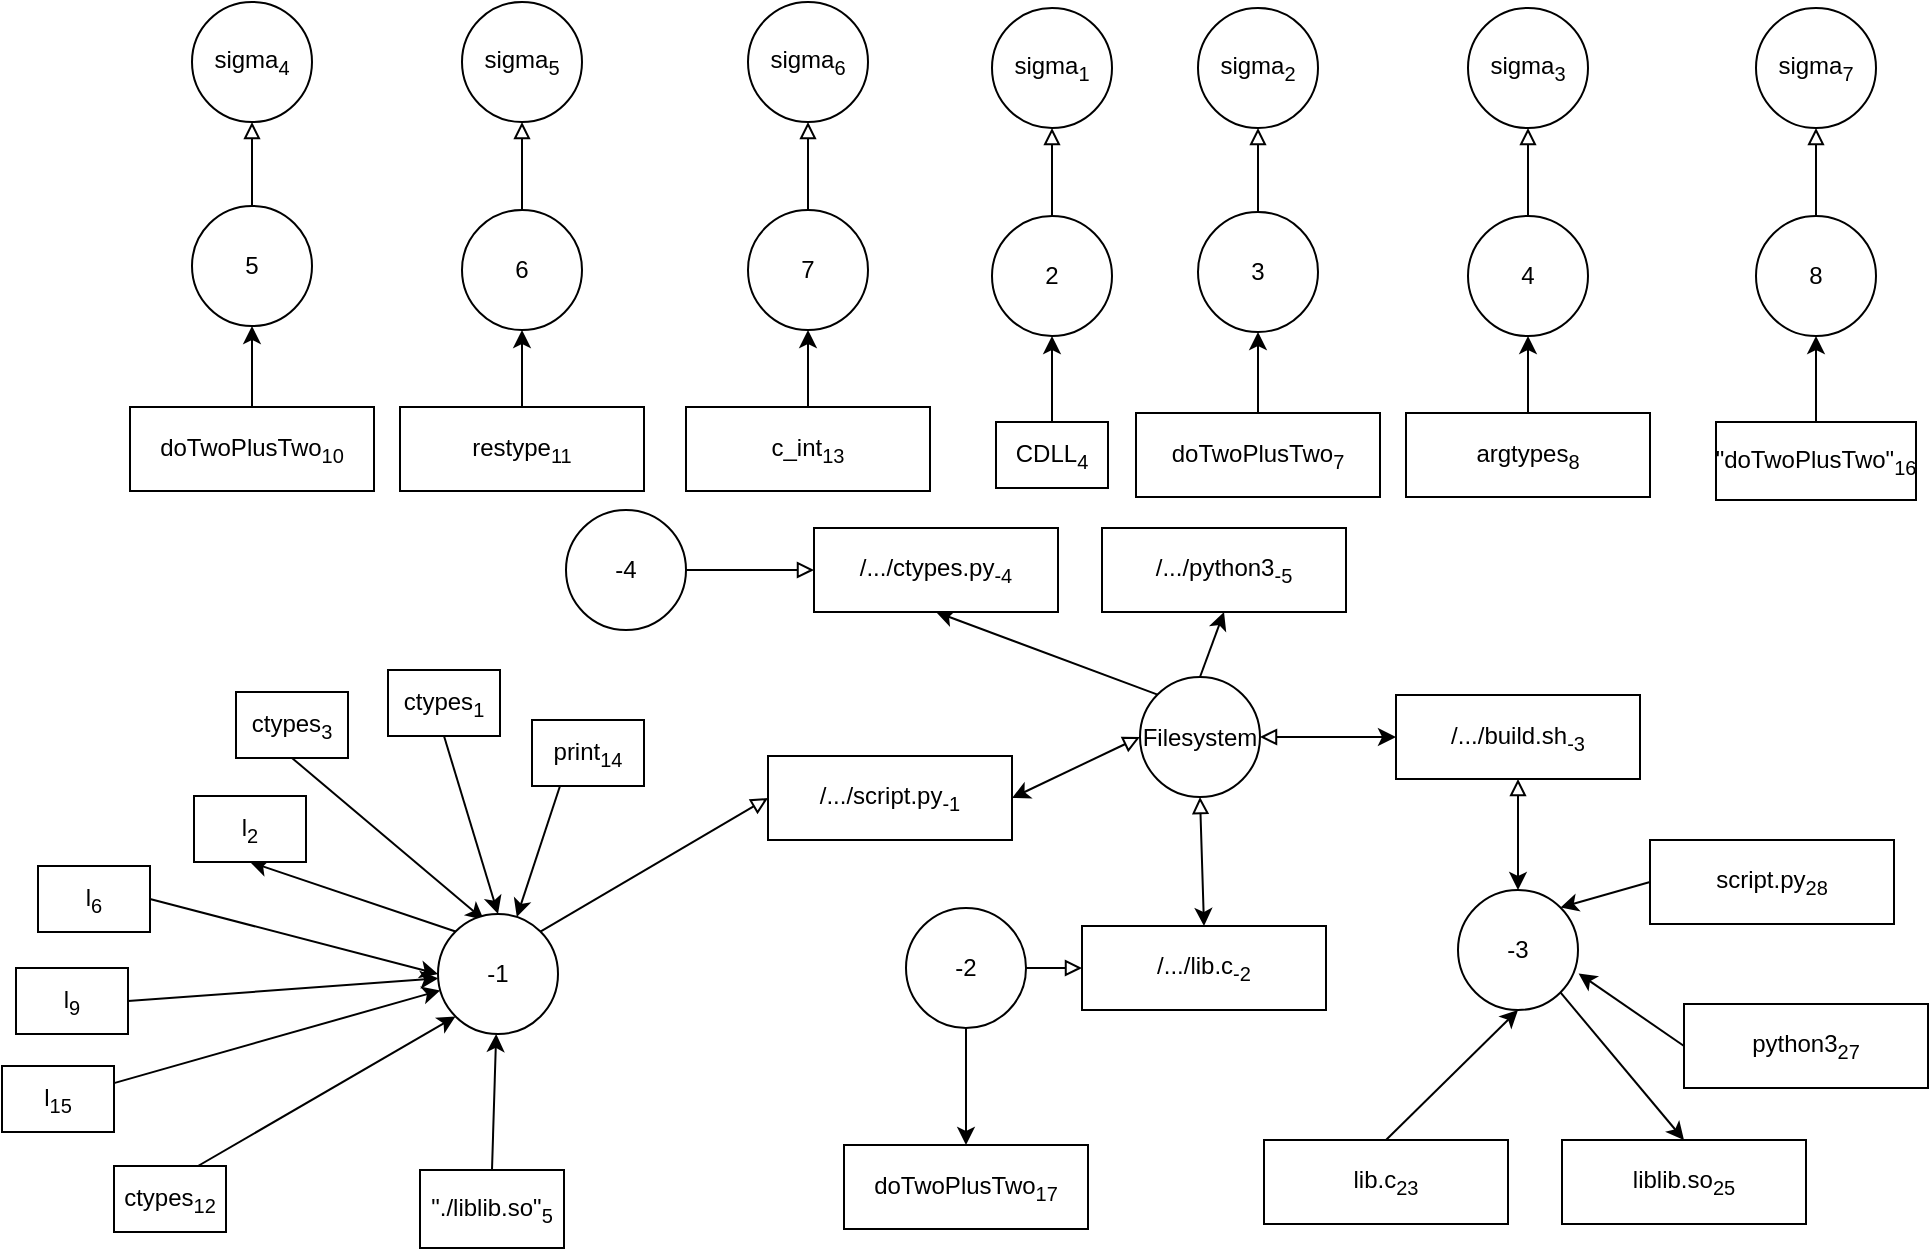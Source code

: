 <mxfile version="23.0.1" type="device">
  <diagram name="Page-1" id="2sD7yjUGzjUmPnmGaGPp">
    <mxGraphModel dx="2234" dy="1167" grid="0" gridSize="10" guides="1" tooltips="1" connect="1" arrows="1" fold="1" page="0" pageScale="1" pageWidth="850" pageHeight="1100" math="0" shadow="0">
      <root>
        <mxCell id="0" />
        <mxCell id="1" parent="0" />
        <mxCell id="xBkAP3J3gG5PXEwoHc84-98" style="edgeStyle=none;shape=connector;rounded=0;orthogonalLoop=1;jettySize=auto;html=1;exitX=0.5;exitY=0;exitDx=0;exitDy=0;labelBackgroundColor=default;strokeColor=default;align=center;verticalAlign=middle;fontFamily=Helvetica;fontSize=11;fontColor=default;endArrow=block;endFill=0;startArrow=classic;startFill=1;" parent="1" source="xBkAP3J3gG5PXEwoHc84-2" target="xBkAP3J3gG5PXEwoHc84-95" edge="1">
          <mxGeometry relative="1" as="geometry" />
        </mxCell>
        <mxCell id="xBkAP3J3gG5PXEwoHc84-107" style="edgeStyle=none;shape=connector;rounded=0;orthogonalLoop=1;jettySize=auto;html=1;exitX=1;exitY=1;exitDx=0;exitDy=0;entryX=0.5;entryY=0;entryDx=0;entryDy=0;labelBackgroundColor=default;strokeColor=default;align=center;verticalAlign=middle;fontFamily=Helvetica;fontSize=11;fontColor=default;endArrow=classic;" parent="1" source="xBkAP3J3gG5PXEwoHc84-2" target="xBkAP3J3gG5PXEwoHc84-105" edge="1">
          <mxGeometry relative="1" as="geometry" />
        </mxCell>
        <mxCell id="xBkAP3J3gG5PXEwoHc84-2" value="-3" style="ellipse;whiteSpace=wrap;html=1;aspect=fixed;" parent="1" vertex="1">
          <mxGeometry x="35" y="101" width="60" height="60" as="geometry" />
        </mxCell>
        <mxCell id="xBkAP3J3gG5PXEwoHc84-80" style="edgeStyle=none;shape=connector;rounded=0;orthogonalLoop=1;jettySize=auto;html=1;exitX=1;exitY=0.5;exitDx=0;exitDy=0;labelBackgroundColor=default;strokeColor=default;align=center;verticalAlign=middle;fontFamily=Helvetica;fontSize=11;fontColor=default;endArrow=classic;" parent="1" source="xBkAP3J3gG5PXEwoHc84-3" target="xBkAP3J3gG5PXEwoHc84-78" edge="1">
          <mxGeometry relative="1" as="geometry" />
        </mxCell>
        <mxCell id="xBkAP3J3gG5PXEwoHc84-86" style="edgeStyle=none;shape=connector;rounded=0;orthogonalLoop=1;jettySize=auto;html=1;exitX=0.5;exitY=0;exitDx=0;exitDy=0;entryX=0;entryY=0.5;entryDx=0;entryDy=0;labelBackgroundColor=default;strokeColor=default;align=center;verticalAlign=middle;fontFamily=Helvetica;fontSize=11;fontColor=default;endArrow=block;endFill=0;" parent="1" source="xBkAP3J3gG5PXEwoHc84-3" target="xBkAP3J3gG5PXEwoHc84-85" edge="1">
          <mxGeometry relative="1" as="geometry" />
        </mxCell>
        <mxCell id="xBkAP3J3gG5PXEwoHc84-3" value="-2" style="ellipse;whiteSpace=wrap;html=1;aspect=fixed;direction=south;" parent="1" vertex="1">
          <mxGeometry x="-241" y="110" width="60" height="60" as="geometry" />
        </mxCell>
        <mxCell id="xBkAP3J3gG5PXEwoHc84-100" style="edgeStyle=none;shape=connector;rounded=0;orthogonalLoop=1;jettySize=auto;html=1;exitX=0.5;exitY=0;exitDx=0;exitDy=0;entryX=0;entryY=0.5;entryDx=0;entryDy=0;labelBackgroundColor=default;strokeColor=default;align=center;verticalAlign=middle;fontFamily=Helvetica;fontSize=11;fontColor=default;endArrow=classic;startArrow=block;startFill=0;" parent="1" source="xBkAP3J3gG5PXEwoHc84-4" target="xBkAP3J3gG5PXEwoHc84-95" edge="1">
          <mxGeometry relative="1" as="geometry" />
        </mxCell>
        <mxCell id="xBkAP3J3gG5PXEwoHc84-101" style="edgeStyle=none;shape=connector;rounded=0;orthogonalLoop=1;jettySize=auto;html=1;exitX=1;exitY=0.5;exitDx=0;exitDy=0;entryX=0.5;entryY=0;entryDx=0;entryDy=0;labelBackgroundColor=default;strokeColor=default;align=center;verticalAlign=middle;fontFamily=Helvetica;fontSize=11;fontColor=default;endArrow=classic;startArrow=block;startFill=0;" parent="1" source="xBkAP3J3gG5PXEwoHc84-4" target="xBkAP3J3gG5PXEwoHc84-85" edge="1">
          <mxGeometry relative="1" as="geometry" />
        </mxCell>
        <mxCell id="xBkAP3J3gG5PXEwoHc84-102" style="edgeStyle=none;shape=connector;rounded=0;orthogonalLoop=1;jettySize=auto;html=1;exitX=0;exitY=1;exitDx=0;exitDy=0;entryX=0.5;entryY=1;entryDx=0;entryDy=0;labelBackgroundColor=default;strokeColor=default;align=center;verticalAlign=middle;fontFamily=Helvetica;fontSize=11;fontColor=default;endArrow=classic;" parent="1" source="xBkAP3J3gG5PXEwoHc84-4" target="xBkAP3J3gG5PXEwoHc84-91" edge="1">
          <mxGeometry relative="1" as="geometry" />
        </mxCell>
        <mxCell id="xBkAP3J3gG5PXEwoHc84-114" style="edgeStyle=none;shape=connector;rounded=0;orthogonalLoop=1;jettySize=auto;html=1;exitX=0;exitY=0.5;exitDx=0;exitDy=0;entryX=0.5;entryY=1;entryDx=0;entryDy=0;labelBackgroundColor=default;strokeColor=default;align=center;verticalAlign=middle;fontFamily=Helvetica;fontSize=11;fontColor=default;endArrow=classic;" parent="1" source="xBkAP3J3gG5PXEwoHc84-4" target="xBkAP3J3gG5PXEwoHc84-113" edge="1">
          <mxGeometry relative="1" as="geometry" />
        </mxCell>
        <mxCell id="xBkAP3J3gG5PXEwoHc84-4" value="Filesystem" style="ellipse;whiteSpace=wrap;html=1;aspect=fixed;direction=south;" parent="1" vertex="1">
          <mxGeometry x="-124" y="-5.5" width="60" height="60" as="geometry" />
        </mxCell>
        <mxCell id="xBkAP3J3gG5PXEwoHc84-8" style="rounded=0;orthogonalLoop=1;jettySize=auto;html=1;exitX=0.5;exitY=1;exitDx=0;exitDy=0;entryX=0.5;entryY=0;entryDx=0;entryDy=0;" parent="1" source="xBkAP3J3gG5PXEwoHc84-5" target="xBkAP3J3gG5PXEwoHc84-13" edge="1">
          <mxGeometry relative="1" as="geometry" />
        </mxCell>
        <mxCell id="xBkAP3J3gG5PXEwoHc84-5" value="&lt;div&gt;ctypes&lt;sub&gt;1&lt;/sub&gt;&lt;/div&gt;" style="rounded=0;whiteSpace=wrap;html=1;" parent="1" vertex="1">
          <mxGeometry x="-500" y="-9" width="56" height="33" as="geometry" />
        </mxCell>
        <mxCell id="xBkAP3J3gG5PXEwoHc84-26" style="edgeStyle=none;shape=connector;rounded=0;orthogonalLoop=1;jettySize=auto;html=1;exitX=0.5;exitY=1;exitDx=0;exitDy=0;labelBackgroundColor=default;strokeColor=default;align=center;verticalAlign=middle;fontFamily=Helvetica;fontSize=11;fontColor=default;endArrow=classic;entryX=0.383;entryY=0.05;entryDx=0;entryDy=0;entryPerimeter=0;" parent="1" source="xBkAP3J3gG5PXEwoHc84-6" target="xBkAP3J3gG5PXEwoHc84-13" edge="1">
          <mxGeometry relative="1" as="geometry" />
        </mxCell>
        <mxCell id="xBkAP3J3gG5PXEwoHc84-6" value="&lt;div&gt;ctypes&lt;sub&gt;3&lt;/sub&gt;&lt;/div&gt;" style="rounded=0;whiteSpace=wrap;html=1;" parent="1" vertex="1">
          <mxGeometry x="-576" y="2" width="56" height="33" as="geometry" />
        </mxCell>
        <mxCell id="xBkAP3J3gG5PXEwoHc84-66" style="edgeStyle=none;shape=connector;rounded=0;orthogonalLoop=1;jettySize=auto;html=1;exitX=0.75;exitY=0;exitDx=0;exitDy=0;entryX=0;entryY=1;entryDx=0;entryDy=0;labelBackgroundColor=default;strokeColor=default;align=center;verticalAlign=middle;fontFamily=Helvetica;fontSize=11;fontColor=default;endArrow=classic;" parent="1" source="xBkAP3J3gG5PXEwoHc84-7" target="xBkAP3J3gG5PXEwoHc84-13" edge="1">
          <mxGeometry relative="1" as="geometry" />
        </mxCell>
        <mxCell id="xBkAP3J3gG5PXEwoHc84-7" value="&lt;div&gt;ctypes&lt;sub&gt;12&lt;/sub&gt;&lt;/div&gt;" style="rounded=0;whiteSpace=wrap;html=1;" parent="1" vertex="1">
          <mxGeometry x="-637" y="239" width="56" height="33" as="geometry" />
        </mxCell>
        <mxCell id="xBkAP3J3gG5PXEwoHc84-16" style="edgeStyle=none;shape=connector;rounded=0;orthogonalLoop=1;jettySize=auto;html=1;exitX=0;exitY=0;exitDx=0;exitDy=0;entryX=0.5;entryY=1;entryDx=0;entryDy=0;labelBackgroundColor=default;strokeColor=default;align=center;verticalAlign=middle;fontFamily=Helvetica;fontSize=11;fontColor=default;endArrow=classic;" parent="1" source="xBkAP3J3gG5PXEwoHc84-13" target="xBkAP3J3gG5PXEwoHc84-14" edge="1">
          <mxGeometry relative="1" as="geometry" />
        </mxCell>
        <mxCell id="xBkAP3J3gG5PXEwoHc84-18" style="edgeStyle=none;shape=connector;rounded=0;orthogonalLoop=1;jettySize=auto;html=1;exitX=1;exitY=0;exitDx=0;exitDy=0;entryX=0;entryY=0.5;entryDx=0;entryDy=0;labelBackgroundColor=default;strokeColor=default;align=center;verticalAlign=middle;fontFamily=Helvetica;fontSize=11;fontColor=default;endArrow=block;endFill=0;" parent="1" source="xBkAP3J3gG5PXEwoHc84-13" target="xBkAP3J3gG5PXEwoHc84-82" edge="1">
          <mxGeometry relative="1" as="geometry">
            <mxPoint x="-374" y="101" as="targetPoint" />
          </mxGeometry>
        </mxCell>
        <mxCell id="xBkAP3J3gG5PXEwoHc84-13" value="-1" style="ellipse;whiteSpace=wrap;html=1;aspect=fixed;" parent="1" vertex="1">
          <mxGeometry x="-475" y="113" width="60" height="60" as="geometry" />
        </mxCell>
        <mxCell id="xBkAP3J3gG5PXEwoHc84-14" value="l&lt;sub&gt;2&lt;/sub&gt;" style="rounded=0;whiteSpace=wrap;html=1;" parent="1" vertex="1">
          <mxGeometry x="-597" y="54" width="56" height="33" as="geometry" />
        </mxCell>
        <mxCell id="xBkAP3J3gG5PXEwoHc84-23" style="edgeStyle=none;shape=connector;rounded=0;orthogonalLoop=1;jettySize=auto;html=1;exitX=0.5;exitY=0;exitDx=0;exitDy=0;entryX=0.5;entryY=1;entryDx=0;entryDy=0;labelBackgroundColor=default;strokeColor=default;align=center;verticalAlign=middle;fontFamily=Helvetica;fontSize=11;fontColor=default;endArrow=classic;" parent="1" source="xBkAP3J3gG5PXEwoHc84-19" target="xBkAP3J3gG5PXEwoHc84-20" edge="1">
          <mxGeometry relative="1" as="geometry" />
        </mxCell>
        <mxCell id="xBkAP3J3gG5PXEwoHc84-19" value="CDLL&lt;sub&gt;4&lt;/sub&gt;" style="rounded=0;whiteSpace=wrap;html=1;" parent="1" vertex="1">
          <mxGeometry x="-196" y="-133" width="56" height="33" as="geometry" />
        </mxCell>
        <mxCell id="xBkAP3J3gG5PXEwoHc84-25" style="edgeStyle=none;shape=connector;rounded=0;orthogonalLoop=1;jettySize=auto;html=1;exitX=0.5;exitY=0;exitDx=0;exitDy=0;labelBackgroundColor=default;strokeColor=default;align=center;verticalAlign=middle;fontFamily=Helvetica;fontSize=11;fontColor=default;endArrow=block;endFill=0;" parent="1" source="xBkAP3J3gG5PXEwoHc84-20" target="xBkAP3J3gG5PXEwoHc84-24" edge="1">
          <mxGeometry relative="1" as="geometry" />
        </mxCell>
        <mxCell id="xBkAP3J3gG5PXEwoHc84-20" value="2" style="ellipse;whiteSpace=wrap;html=1;aspect=fixed;" parent="1" vertex="1">
          <mxGeometry x="-198" y="-236" width="60" height="60" as="geometry" />
        </mxCell>
        <mxCell id="xBkAP3J3gG5PXEwoHc84-24" value="sigma&lt;sub&gt;1&lt;/sub&gt;" style="ellipse;whiteSpace=wrap;html=1;aspect=fixed;" parent="1" vertex="1">
          <mxGeometry x="-198" y="-340" width="60" height="60" as="geometry" />
        </mxCell>
        <mxCell id="xBkAP3J3gG5PXEwoHc84-28" style="edgeStyle=none;shape=connector;rounded=0;orthogonalLoop=1;jettySize=auto;html=1;exitX=0.5;exitY=0;exitDx=0;exitDy=0;labelBackgroundColor=default;strokeColor=default;align=center;verticalAlign=middle;fontFamily=Helvetica;fontSize=11;fontColor=default;endArrow=classic;" parent="1" source="xBkAP3J3gG5PXEwoHc84-27" target="xBkAP3J3gG5PXEwoHc84-13" edge="1">
          <mxGeometry relative="1" as="geometry" />
        </mxCell>
        <mxCell id="xBkAP3J3gG5PXEwoHc84-27" value="&quot;./liblib.so&quot;&lt;sub&gt;5&lt;/sub&gt;" style="rounded=0;whiteSpace=wrap;html=1;" parent="1" vertex="1">
          <mxGeometry x="-484" y="241" width="72" height="39" as="geometry" />
        </mxCell>
        <mxCell id="xBkAP3J3gG5PXEwoHc84-30" style="edgeStyle=none;shape=connector;rounded=0;orthogonalLoop=1;jettySize=auto;html=1;exitX=1;exitY=0.5;exitDx=0;exitDy=0;entryX=0;entryY=0.5;entryDx=0;entryDy=0;labelBackgroundColor=default;strokeColor=default;align=center;verticalAlign=middle;fontFamily=Helvetica;fontSize=11;fontColor=default;endArrow=classic;" parent="1" source="xBkAP3J3gG5PXEwoHc84-29" target="xBkAP3J3gG5PXEwoHc84-13" edge="1">
          <mxGeometry relative="1" as="geometry" />
        </mxCell>
        <mxCell id="xBkAP3J3gG5PXEwoHc84-29" value="&lt;div&gt;l&lt;sub&gt;6&lt;/sub&gt;&lt;/div&gt;" style="rounded=0;whiteSpace=wrap;html=1;" parent="1" vertex="1">
          <mxGeometry x="-675" y="89" width="56" height="33" as="geometry" />
        </mxCell>
        <mxCell id="xBkAP3J3gG5PXEwoHc84-34" style="edgeStyle=none;shape=connector;rounded=0;orthogonalLoop=1;jettySize=auto;html=1;exitX=1;exitY=0.5;exitDx=0;exitDy=0;labelBackgroundColor=default;strokeColor=default;align=center;verticalAlign=middle;fontFamily=Helvetica;fontSize=11;fontColor=default;endArrow=classic;" parent="1" source="xBkAP3J3gG5PXEwoHc84-31" target="xBkAP3J3gG5PXEwoHc84-13" edge="1">
          <mxGeometry relative="1" as="geometry" />
        </mxCell>
        <mxCell id="xBkAP3J3gG5PXEwoHc84-31" value="&lt;div&gt;l&lt;sub&gt;9&lt;/sub&gt;&lt;/div&gt;" style="rounded=0;whiteSpace=wrap;html=1;" parent="1" vertex="1">
          <mxGeometry x="-686" y="140" width="56" height="33" as="geometry" />
        </mxCell>
        <mxCell id="xBkAP3J3gG5PXEwoHc84-37" style="edgeStyle=none;shape=connector;rounded=0;orthogonalLoop=1;jettySize=auto;html=1;exitX=0.5;exitY=0;exitDx=0;exitDy=0;labelBackgroundColor=default;strokeColor=default;align=center;verticalAlign=middle;fontFamily=Helvetica;fontSize=11;fontColor=default;endArrow=block;endFill=0;" parent="1" source="xBkAP3J3gG5PXEwoHc84-38" target="xBkAP3J3gG5PXEwoHc84-39" edge="1">
          <mxGeometry relative="1" as="geometry" />
        </mxCell>
        <mxCell id="xBkAP3J3gG5PXEwoHc84-38" value="3" style="ellipse;whiteSpace=wrap;html=1;aspect=fixed;" parent="1" vertex="1">
          <mxGeometry x="-95" y="-238" width="60" height="60" as="geometry" />
        </mxCell>
        <mxCell id="xBkAP3J3gG5PXEwoHc84-39" value="&lt;div&gt;sigma&lt;sub&gt;2&lt;/sub&gt;&lt;/div&gt;" style="ellipse;whiteSpace=wrap;html=1;aspect=fixed;" parent="1" vertex="1">
          <mxGeometry x="-95" y="-340" width="60" height="60" as="geometry" />
        </mxCell>
        <mxCell id="xBkAP3J3gG5PXEwoHc84-41" style="edgeStyle=none;shape=connector;rounded=0;orthogonalLoop=1;jettySize=auto;html=1;exitX=0.5;exitY=0;exitDx=0;exitDy=0;entryX=0.5;entryY=1;entryDx=0;entryDy=0;labelBackgroundColor=default;strokeColor=default;align=center;verticalAlign=middle;fontFamily=Helvetica;fontSize=11;fontColor=default;endArrow=classic;" parent="1" source="xBkAP3J3gG5PXEwoHc84-40" target="xBkAP3J3gG5PXEwoHc84-38" edge="1">
          <mxGeometry relative="1" as="geometry" />
        </mxCell>
        <mxCell id="xBkAP3J3gG5PXEwoHc84-40" value="doTwoPlusTwo&lt;sub&gt;7&lt;/sub&gt;" style="rounded=0;whiteSpace=wrap;html=1;" parent="1" vertex="1">
          <mxGeometry x="-126" y="-137.5" width="122" height="42" as="geometry" />
        </mxCell>
        <mxCell id="xBkAP3J3gG5PXEwoHc84-46" style="edgeStyle=none;shape=connector;rounded=0;orthogonalLoop=1;jettySize=auto;html=1;exitX=0.5;exitY=0;exitDx=0;exitDy=0;labelBackgroundColor=default;strokeColor=default;align=center;verticalAlign=middle;fontFamily=Helvetica;fontSize=11;fontColor=default;endArrow=block;endFill=0;" parent="1" source="xBkAP3J3gG5PXEwoHc84-47" target="xBkAP3J3gG5PXEwoHc84-48" edge="1">
          <mxGeometry relative="1" as="geometry" />
        </mxCell>
        <mxCell id="xBkAP3J3gG5PXEwoHc84-47" value="4" style="ellipse;whiteSpace=wrap;html=1;aspect=fixed;" parent="1" vertex="1">
          <mxGeometry x="40" y="-236" width="60" height="60" as="geometry" />
        </mxCell>
        <mxCell id="xBkAP3J3gG5PXEwoHc84-48" value="&lt;div&gt;sigma&lt;sub&gt;3&lt;/sub&gt;&lt;/div&gt;" style="ellipse;whiteSpace=wrap;html=1;aspect=fixed;" parent="1" vertex="1">
          <mxGeometry x="40" y="-340" width="60" height="60" as="geometry" />
        </mxCell>
        <mxCell id="xBkAP3J3gG5PXEwoHc84-49" style="edgeStyle=none;shape=connector;rounded=0;orthogonalLoop=1;jettySize=auto;html=1;exitX=0.5;exitY=0;exitDx=0;exitDy=0;entryX=0.5;entryY=1;entryDx=0;entryDy=0;labelBackgroundColor=default;strokeColor=default;align=center;verticalAlign=middle;fontFamily=Helvetica;fontSize=11;fontColor=default;endArrow=classic;" parent="1" source="xBkAP3J3gG5PXEwoHc84-50" target="xBkAP3J3gG5PXEwoHc84-47" edge="1">
          <mxGeometry relative="1" as="geometry" />
        </mxCell>
        <mxCell id="xBkAP3J3gG5PXEwoHc84-50" value="argtypes&lt;sub&gt;8&lt;/sub&gt;" style="rounded=0;whiteSpace=wrap;html=1;" parent="1" vertex="1">
          <mxGeometry x="9" y="-137.5" width="122" height="42" as="geometry" />
        </mxCell>
        <mxCell id="xBkAP3J3gG5PXEwoHc84-56" style="edgeStyle=none;shape=connector;rounded=0;orthogonalLoop=1;jettySize=auto;html=1;exitX=0.5;exitY=0;exitDx=0;exitDy=0;labelBackgroundColor=default;strokeColor=default;align=center;verticalAlign=middle;fontFamily=Helvetica;fontSize=11;fontColor=default;endArrow=block;endFill=0;" parent="1" source="xBkAP3J3gG5PXEwoHc84-57" target="xBkAP3J3gG5PXEwoHc84-58" edge="1">
          <mxGeometry relative="1" as="geometry" />
        </mxCell>
        <mxCell id="xBkAP3J3gG5PXEwoHc84-57" value="5" style="ellipse;whiteSpace=wrap;html=1;aspect=fixed;" parent="1" vertex="1">
          <mxGeometry x="-598" y="-241" width="60" height="60" as="geometry" />
        </mxCell>
        <mxCell id="xBkAP3J3gG5PXEwoHc84-58" value="&lt;div&gt;sigma&lt;sub&gt;4&lt;/sub&gt;&lt;/div&gt;" style="ellipse;whiteSpace=wrap;html=1;aspect=fixed;" parent="1" vertex="1">
          <mxGeometry x="-598" y="-343" width="60" height="60" as="geometry" />
        </mxCell>
        <mxCell id="xBkAP3J3gG5PXEwoHc84-59" style="edgeStyle=none;shape=connector;rounded=0;orthogonalLoop=1;jettySize=auto;html=1;exitX=0.5;exitY=0;exitDx=0;exitDy=0;entryX=0.5;entryY=1;entryDx=0;entryDy=0;labelBackgroundColor=default;strokeColor=default;align=center;verticalAlign=middle;fontFamily=Helvetica;fontSize=11;fontColor=default;endArrow=classic;" parent="1" source="xBkAP3J3gG5PXEwoHc84-60" target="xBkAP3J3gG5PXEwoHc84-57" edge="1">
          <mxGeometry relative="1" as="geometry" />
        </mxCell>
        <mxCell id="xBkAP3J3gG5PXEwoHc84-60" value="doTwoPlusTwo&lt;sub&gt;10&lt;/sub&gt;" style="rounded=0;whiteSpace=wrap;html=1;" parent="1" vertex="1">
          <mxGeometry x="-629" y="-140.5" width="122" height="42" as="geometry" />
        </mxCell>
        <mxCell id="xBkAP3J3gG5PXEwoHc84-61" style="edgeStyle=none;shape=connector;rounded=0;orthogonalLoop=1;jettySize=auto;html=1;exitX=0.5;exitY=0;exitDx=0;exitDy=0;labelBackgroundColor=default;strokeColor=default;align=center;verticalAlign=middle;fontFamily=Helvetica;fontSize=11;fontColor=default;endArrow=block;endFill=0;" parent="1" source="xBkAP3J3gG5PXEwoHc84-62" target="xBkAP3J3gG5PXEwoHc84-63" edge="1">
          <mxGeometry relative="1" as="geometry" />
        </mxCell>
        <mxCell id="xBkAP3J3gG5PXEwoHc84-62" value="6" style="ellipse;whiteSpace=wrap;html=1;aspect=fixed;" parent="1" vertex="1">
          <mxGeometry x="-463" y="-239" width="60" height="60" as="geometry" />
        </mxCell>
        <mxCell id="xBkAP3J3gG5PXEwoHc84-63" value="&lt;div&gt;sigma&lt;sub&gt;5&lt;/sub&gt;&lt;/div&gt;" style="ellipse;whiteSpace=wrap;html=1;aspect=fixed;" parent="1" vertex="1">
          <mxGeometry x="-463" y="-343" width="60" height="60" as="geometry" />
        </mxCell>
        <mxCell id="xBkAP3J3gG5PXEwoHc84-64" style="edgeStyle=none;shape=connector;rounded=0;orthogonalLoop=1;jettySize=auto;html=1;exitX=0.5;exitY=0;exitDx=0;exitDy=0;entryX=0.5;entryY=1;entryDx=0;entryDy=0;labelBackgroundColor=default;strokeColor=default;align=center;verticalAlign=middle;fontFamily=Helvetica;fontSize=11;fontColor=default;endArrow=classic;" parent="1" source="xBkAP3J3gG5PXEwoHc84-65" target="xBkAP3J3gG5PXEwoHc84-62" edge="1">
          <mxGeometry relative="1" as="geometry" />
        </mxCell>
        <mxCell id="xBkAP3J3gG5PXEwoHc84-65" value="restype&lt;sub&gt;11&lt;/sub&gt;" style="rounded=0;whiteSpace=wrap;html=1;" parent="1" vertex="1">
          <mxGeometry x="-494" y="-140.5" width="122" height="42" as="geometry" />
        </mxCell>
        <mxCell id="xBkAP3J3gG5PXEwoHc84-67" style="edgeStyle=none;shape=connector;rounded=0;orthogonalLoop=1;jettySize=auto;html=1;exitX=0.5;exitY=0;exitDx=0;exitDy=0;labelBackgroundColor=default;strokeColor=default;align=center;verticalAlign=middle;fontFamily=Helvetica;fontSize=11;fontColor=default;endArrow=block;endFill=0;" parent="1" source="xBkAP3J3gG5PXEwoHc84-68" target="xBkAP3J3gG5PXEwoHc84-69" edge="1">
          <mxGeometry relative="1" as="geometry" />
        </mxCell>
        <mxCell id="xBkAP3J3gG5PXEwoHc84-68" value="7" style="ellipse;whiteSpace=wrap;html=1;aspect=fixed;" parent="1" vertex="1">
          <mxGeometry x="-320" y="-239" width="60" height="60" as="geometry" />
        </mxCell>
        <mxCell id="xBkAP3J3gG5PXEwoHc84-69" value="&lt;div&gt;sigma&lt;sub&gt;6&lt;/sub&gt;&lt;/div&gt;" style="ellipse;whiteSpace=wrap;html=1;aspect=fixed;" parent="1" vertex="1">
          <mxGeometry x="-320" y="-343" width="60" height="60" as="geometry" />
        </mxCell>
        <mxCell id="xBkAP3J3gG5PXEwoHc84-70" style="edgeStyle=none;shape=connector;rounded=0;orthogonalLoop=1;jettySize=auto;html=1;exitX=0.5;exitY=0;exitDx=0;exitDy=0;entryX=0.5;entryY=1;entryDx=0;entryDy=0;labelBackgroundColor=default;strokeColor=default;align=center;verticalAlign=middle;fontFamily=Helvetica;fontSize=11;fontColor=default;endArrow=classic;" parent="1" source="xBkAP3J3gG5PXEwoHc84-71" target="xBkAP3J3gG5PXEwoHc84-68" edge="1">
          <mxGeometry relative="1" as="geometry" />
        </mxCell>
        <mxCell id="xBkAP3J3gG5PXEwoHc84-71" value="c_int&lt;sub&gt;13&lt;/sub&gt;" style="rounded=0;whiteSpace=wrap;html=1;" parent="1" vertex="1">
          <mxGeometry x="-351" y="-140.5" width="122" height="42" as="geometry" />
        </mxCell>
        <mxCell id="xBkAP3J3gG5PXEwoHc84-73" style="edgeStyle=none;shape=connector;rounded=0;orthogonalLoop=1;jettySize=auto;html=1;exitX=0.25;exitY=1;exitDx=0;exitDy=0;labelBackgroundColor=default;strokeColor=default;align=center;verticalAlign=middle;fontFamily=Helvetica;fontSize=11;fontColor=default;endArrow=classic;" parent="1" source="xBkAP3J3gG5PXEwoHc84-72" target="xBkAP3J3gG5PXEwoHc84-13" edge="1">
          <mxGeometry relative="1" as="geometry" />
        </mxCell>
        <mxCell id="xBkAP3J3gG5PXEwoHc84-72" value="print&lt;sub&gt;14&lt;/sub&gt;" style="rounded=0;whiteSpace=wrap;html=1;" parent="1" vertex="1">
          <mxGeometry x="-428" y="16" width="56" height="33" as="geometry" />
        </mxCell>
        <mxCell id="xBkAP3J3gG5PXEwoHc84-77" value="" style="edgeStyle=none;shape=connector;rounded=0;orthogonalLoop=1;jettySize=auto;html=1;labelBackgroundColor=default;strokeColor=default;align=center;verticalAlign=middle;fontFamily=Helvetica;fontSize=11;fontColor=default;endArrow=classic;" parent="1" source="xBkAP3J3gG5PXEwoHc84-76" target="xBkAP3J3gG5PXEwoHc84-13" edge="1">
          <mxGeometry relative="1" as="geometry" />
        </mxCell>
        <mxCell id="xBkAP3J3gG5PXEwoHc84-76" value="&lt;div&gt;l&lt;sub&gt;15&lt;/sub&gt;&lt;/div&gt;" style="rounded=0;whiteSpace=wrap;html=1;" parent="1" vertex="1">
          <mxGeometry x="-693" y="189" width="56" height="33" as="geometry" />
        </mxCell>
        <mxCell id="xBkAP3J3gG5PXEwoHc84-78" value="doTwoPlusTwo&lt;sub&gt;17&lt;/sub&gt;" style="rounded=0;whiteSpace=wrap;html=1;" parent="1" vertex="1">
          <mxGeometry x="-272" y="228.5" width="122" height="42" as="geometry" />
        </mxCell>
        <mxCell id="xBkAP3J3gG5PXEwoHc84-82" value="/.../script.py&lt;sub&gt;-1&lt;/sub&gt;" style="rounded=0;whiteSpace=wrap;html=1;" parent="1" vertex="1">
          <mxGeometry x="-310" y="34" width="122" height="42" as="geometry" />
        </mxCell>
        <mxCell id="xBkAP3J3gG5PXEwoHc84-85" value="/.../lib.c&lt;sub&gt;-2&lt;/sub&gt;" style="rounded=0;whiteSpace=wrap;html=1;" parent="1" vertex="1">
          <mxGeometry x="-153" y="119" width="122" height="42" as="geometry" />
        </mxCell>
        <mxCell id="xBkAP3J3gG5PXEwoHc84-91" value="/.../ctypes.py&lt;sub&gt;-4&lt;/sub&gt;" style="rounded=0;whiteSpace=wrap;html=1;" parent="1" vertex="1">
          <mxGeometry x="-287" y="-80" width="122" height="42" as="geometry" />
        </mxCell>
        <mxCell id="xBkAP3J3gG5PXEwoHc84-95" value="/.../build.sh&lt;sub&gt;-3&lt;/sub&gt;" style="rounded=0;whiteSpace=wrap;html=1;" parent="1" vertex="1">
          <mxGeometry x="4" y="3.5" width="122" height="42" as="geometry" />
        </mxCell>
        <mxCell id="xBkAP3J3gG5PXEwoHc84-99" style="edgeStyle=none;shape=connector;rounded=0;orthogonalLoop=1;jettySize=auto;html=1;exitX=0.5;exitY=1;exitDx=0;exitDy=0;entryX=1;entryY=0.5;entryDx=0;entryDy=0;labelBackgroundColor=default;strokeColor=default;align=center;verticalAlign=middle;fontFamily=Helvetica;fontSize=11;fontColor=default;endArrow=classic;startArrow=block;startFill=0;" parent="1" source="xBkAP3J3gG5PXEwoHc84-4" target="xBkAP3J3gG5PXEwoHc84-82" edge="1">
          <mxGeometry relative="1" as="geometry" />
        </mxCell>
        <mxCell id="xBkAP3J3gG5PXEwoHc84-104" style="edgeStyle=none;shape=connector;rounded=0;orthogonalLoop=1;jettySize=auto;html=1;exitX=0.5;exitY=0;exitDx=0;exitDy=0;entryX=0.5;entryY=1;entryDx=0;entryDy=0;labelBackgroundColor=default;strokeColor=default;align=center;verticalAlign=middle;fontFamily=Helvetica;fontSize=11;fontColor=default;endArrow=classic;" parent="1" source="xBkAP3J3gG5PXEwoHc84-103" target="xBkAP3J3gG5PXEwoHc84-2" edge="1">
          <mxGeometry relative="1" as="geometry" />
        </mxCell>
        <mxCell id="xBkAP3J3gG5PXEwoHc84-103" value="lib.c&lt;sub&gt;23&lt;/sub&gt;" style="rounded=0;whiteSpace=wrap;html=1;" parent="1" vertex="1">
          <mxGeometry x="-62" y="226" width="122" height="42" as="geometry" />
        </mxCell>
        <mxCell id="xBkAP3J3gG5PXEwoHc84-105" value="liblib.so&lt;sub&gt;25&lt;/sub&gt;" style="rounded=0;whiteSpace=wrap;html=1;" parent="1" vertex="1">
          <mxGeometry x="87" y="226" width="122" height="42" as="geometry" />
        </mxCell>
        <mxCell id="xBkAP3J3gG5PXEwoHc84-110" style="edgeStyle=none;shape=connector;rounded=0;orthogonalLoop=1;jettySize=auto;html=1;exitX=0;exitY=0.5;exitDx=0;exitDy=0;entryX=1.005;entryY=0.695;entryDx=0;entryDy=0;labelBackgroundColor=default;strokeColor=default;align=center;verticalAlign=middle;fontFamily=Helvetica;fontSize=11;fontColor=default;endArrow=classic;entryPerimeter=0;" parent="1" source="xBkAP3J3gG5PXEwoHc84-108" target="xBkAP3J3gG5PXEwoHc84-2" edge="1">
          <mxGeometry relative="1" as="geometry" />
        </mxCell>
        <mxCell id="xBkAP3J3gG5PXEwoHc84-108" value="python3&lt;sub&gt;27&lt;/sub&gt;" style="rounded=0;whiteSpace=wrap;html=1;" parent="1" vertex="1">
          <mxGeometry x="148" y="158" width="122" height="42" as="geometry" />
        </mxCell>
        <mxCell id="xBkAP3J3gG5PXEwoHc84-112" style="edgeStyle=none;shape=connector;rounded=0;orthogonalLoop=1;jettySize=auto;html=1;exitX=0;exitY=0.5;exitDx=0;exitDy=0;entryX=1;entryY=0;entryDx=0;entryDy=0;labelBackgroundColor=default;strokeColor=default;align=center;verticalAlign=middle;fontFamily=Helvetica;fontSize=11;fontColor=default;endArrow=classic;" parent="1" source="xBkAP3J3gG5PXEwoHc84-111" target="xBkAP3J3gG5PXEwoHc84-2" edge="1">
          <mxGeometry relative="1" as="geometry" />
        </mxCell>
        <mxCell id="xBkAP3J3gG5PXEwoHc84-111" value="script.py&lt;sub&gt;28&lt;/sub&gt;" style="rounded=0;whiteSpace=wrap;html=1;" parent="1" vertex="1">
          <mxGeometry x="131" y="76" width="122" height="42" as="geometry" />
        </mxCell>
        <mxCell id="xBkAP3J3gG5PXEwoHc84-113" value="/.../python3&lt;sub&gt;-5&lt;/sub&gt;" style="rounded=0;whiteSpace=wrap;html=1;" parent="1" vertex="1">
          <mxGeometry x="-143" y="-80" width="122" height="42" as="geometry" />
        </mxCell>
        <mxCell id="VSwubJWE2llIUtXDYqY3-1" style="edgeStyle=none;shape=connector;rounded=0;orthogonalLoop=1;jettySize=auto;html=1;exitX=0.5;exitY=0;exitDx=0;exitDy=0;labelBackgroundColor=default;strokeColor=default;align=center;verticalAlign=middle;fontFamily=Helvetica;fontSize=11;fontColor=default;endArrow=block;endFill=0;" parent="1" source="VSwubJWE2llIUtXDYqY3-2" target="VSwubJWE2llIUtXDYqY3-3" edge="1">
          <mxGeometry relative="1" as="geometry" />
        </mxCell>
        <mxCell id="VSwubJWE2llIUtXDYqY3-2" value="8" style="ellipse;whiteSpace=wrap;html=1;aspect=fixed;" parent="1" vertex="1">
          <mxGeometry x="184" y="-236" width="60" height="60" as="geometry" />
        </mxCell>
        <mxCell id="VSwubJWE2llIUtXDYqY3-3" value="&lt;div&gt;sigma&lt;sub&gt;7&lt;/sub&gt;&lt;/div&gt;" style="ellipse;whiteSpace=wrap;html=1;aspect=fixed;" parent="1" vertex="1">
          <mxGeometry x="184" y="-340" width="60" height="60" as="geometry" />
        </mxCell>
        <mxCell id="VSwubJWE2llIUtXDYqY3-4" style="edgeStyle=none;shape=connector;rounded=0;orthogonalLoop=1;jettySize=auto;html=1;exitX=0.5;exitY=0.077;exitDx=0;exitDy=0;entryX=0.5;entryY=1;entryDx=0;entryDy=0;labelBackgroundColor=default;strokeColor=default;align=center;verticalAlign=middle;fontFamily=Helvetica;fontSize=11;fontColor=default;endArrow=classic;exitPerimeter=0;" parent="1" source="VSwubJWE2llIUtXDYqY3-6" target="VSwubJWE2llIUtXDYqY3-2" edge="1">
          <mxGeometry relative="1" as="geometry">
            <mxPoint x="214" y="-137.5" as="sourcePoint" />
          </mxGeometry>
        </mxCell>
        <mxCell id="VSwubJWE2llIUtXDYqY3-6" value="&quot;doTwoPlusTwo&quot;&lt;sub&gt;16&lt;/sub&gt;" style="rounded=0;whiteSpace=wrap;html=1;" parent="1" vertex="1">
          <mxGeometry x="164" y="-133" width="100" height="39" as="geometry" />
        </mxCell>
        <mxCell id="VSwubJWE2llIUtXDYqY3-8" style="edgeStyle=orthogonalEdgeStyle;rounded=0;orthogonalLoop=1;jettySize=auto;html=1;exitX=0.5;exitY=0;exitDx=0;exitDy=0;entryX=0;entryY=0.5;entryDx=0;entryDy=0;endArrow=block;endFill=0;" parent="1" source="VSwubJWE2llIUtXDYqY3-7" target="xBkAP3J3gG5PXEwoHc84-91" edge="1">
          <mxGeometry relative="1" as="geometry" />
        </mxCell>
        <mxCell id="VSwubJWE2llIUtXDYqY3-7" value="-4" style="ellipse;whiteSpace=wrap;html=1;aspect=fixed;direction=south;" parent="1" vertex="1">
          <mxGeometry x="-411" y="-89" width="60" height="60" as="geometry" />
        </mxCell>
      </root>
    </mxGraphModel>
  </diagram>
</mxfile>
